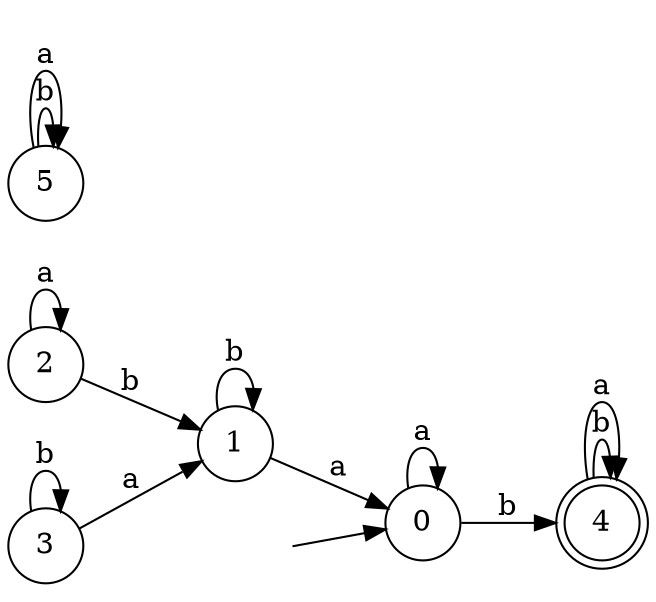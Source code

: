 digraph {
  rankdir=LR;
  0 [label="0", shape = circle];
  0 -> 4 [label="b"];
  0 -> 0 [label="a"];
  1 [label="1", shape = circle];
  1 -> 1 [label="b"];
  1 -> 0 [label="a"];
  2 [label="2", shape = circle];
  2 -> 1 [label="b"];
  2 -> 2 [label="a"];
  3 [label="3", shape = circle];
  3 -> 3 [label="b"];
  3 -> 1 [label="a"];
  4 [label="4", shape = doublecircle];
  4 -> 4 [label="b"];
  4 -> 4 [label="a"];
  5 [label="5", shape = circle];
  5 -> 5 [label="b"];
  5 -> 5 [label="a"];
  6 [label="", shape = plaintext];
  6 -> 0 [label=""];
}
